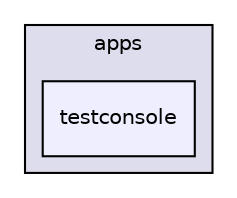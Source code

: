 digraph "F:/etc/repos/OX/apps/testconsole" {
  compound=true
  node [ fontsize="10", fontname="Helvetica"];
  edge [ labelfontsize="10", labelfontname="Helvetica"];
  subgraph clusterdir_d1ed516e4a2a04220095fb6e72ed51f4 {
    graph [ bgcolor="#ddddee", pencolor="black", label="apps" fontname="Helvetica", fontsize="10", URL="dir_d1ed516e4a2a04220095fb6e72ed51f4.html"]
  dir_55a2b440103060ebd54ddceadb19df21 [shape=box, label="testconsole", style="filled", fillcolor="#eeeeff", pencolor="black", URL="dir_55a2b440103060ebd54ddceadb19df21.html"];
  }
}
